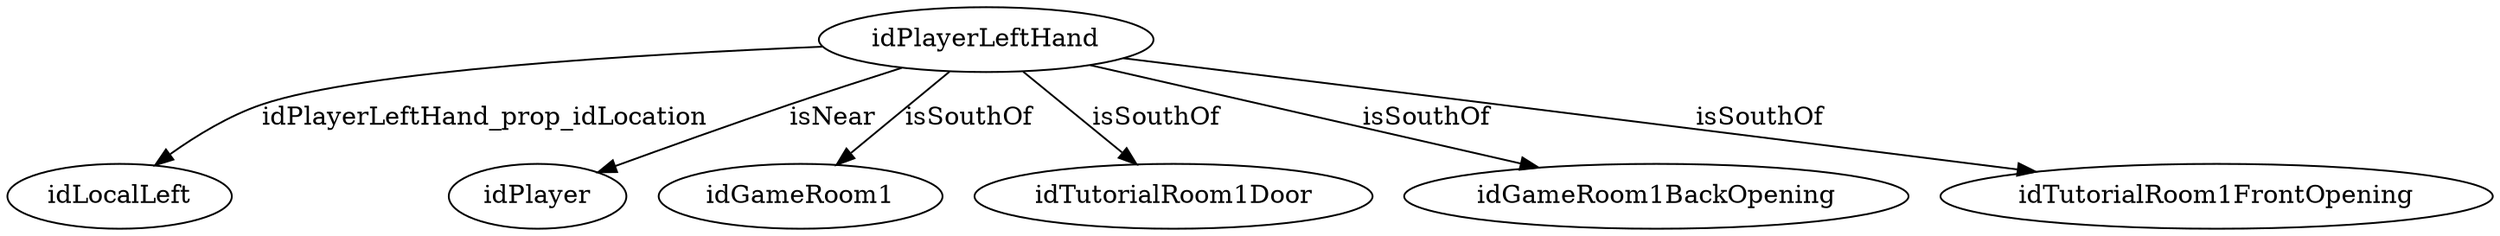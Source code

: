 strict digraph  {
idPlayerLeftHand [node_type=entity_node];
idLocalLeft [node_type=property_node];
idPlayer [node_type=entity_node];
idGameRoom1 [node_type=entity_node];
idTutorialRoom1Door [node_type=entity_node];
idGameRoom1BackOpening [node_type=entity_node];
idTutorialRoom1FrontOpening [node_type=entity_node];
idPlayerLeftHand -> idLocalLeft  [edge_type=property, label=idPlayerLeftHand_prop_idLocation];
idPlayerLeftHand -> idPlayer  [edge_type=relationship, label=isNear];
idPlayerLeftHand -> idGameRoom1  [edge_type=relationship, label=isSouthOf];
idPlayerLeftHand -> idTutorialRoom1Door  [edge_type=relationship, label=isSouthOf];
idPlayerLeftHand -> idGameRoom1BackOpening  [edge_type=relationship, label=isSouthOf];
idPlayerLeftHand -> idTutorialRoom1FrontOpening  [edge_type=relationship, label=isSouthOf];
}
